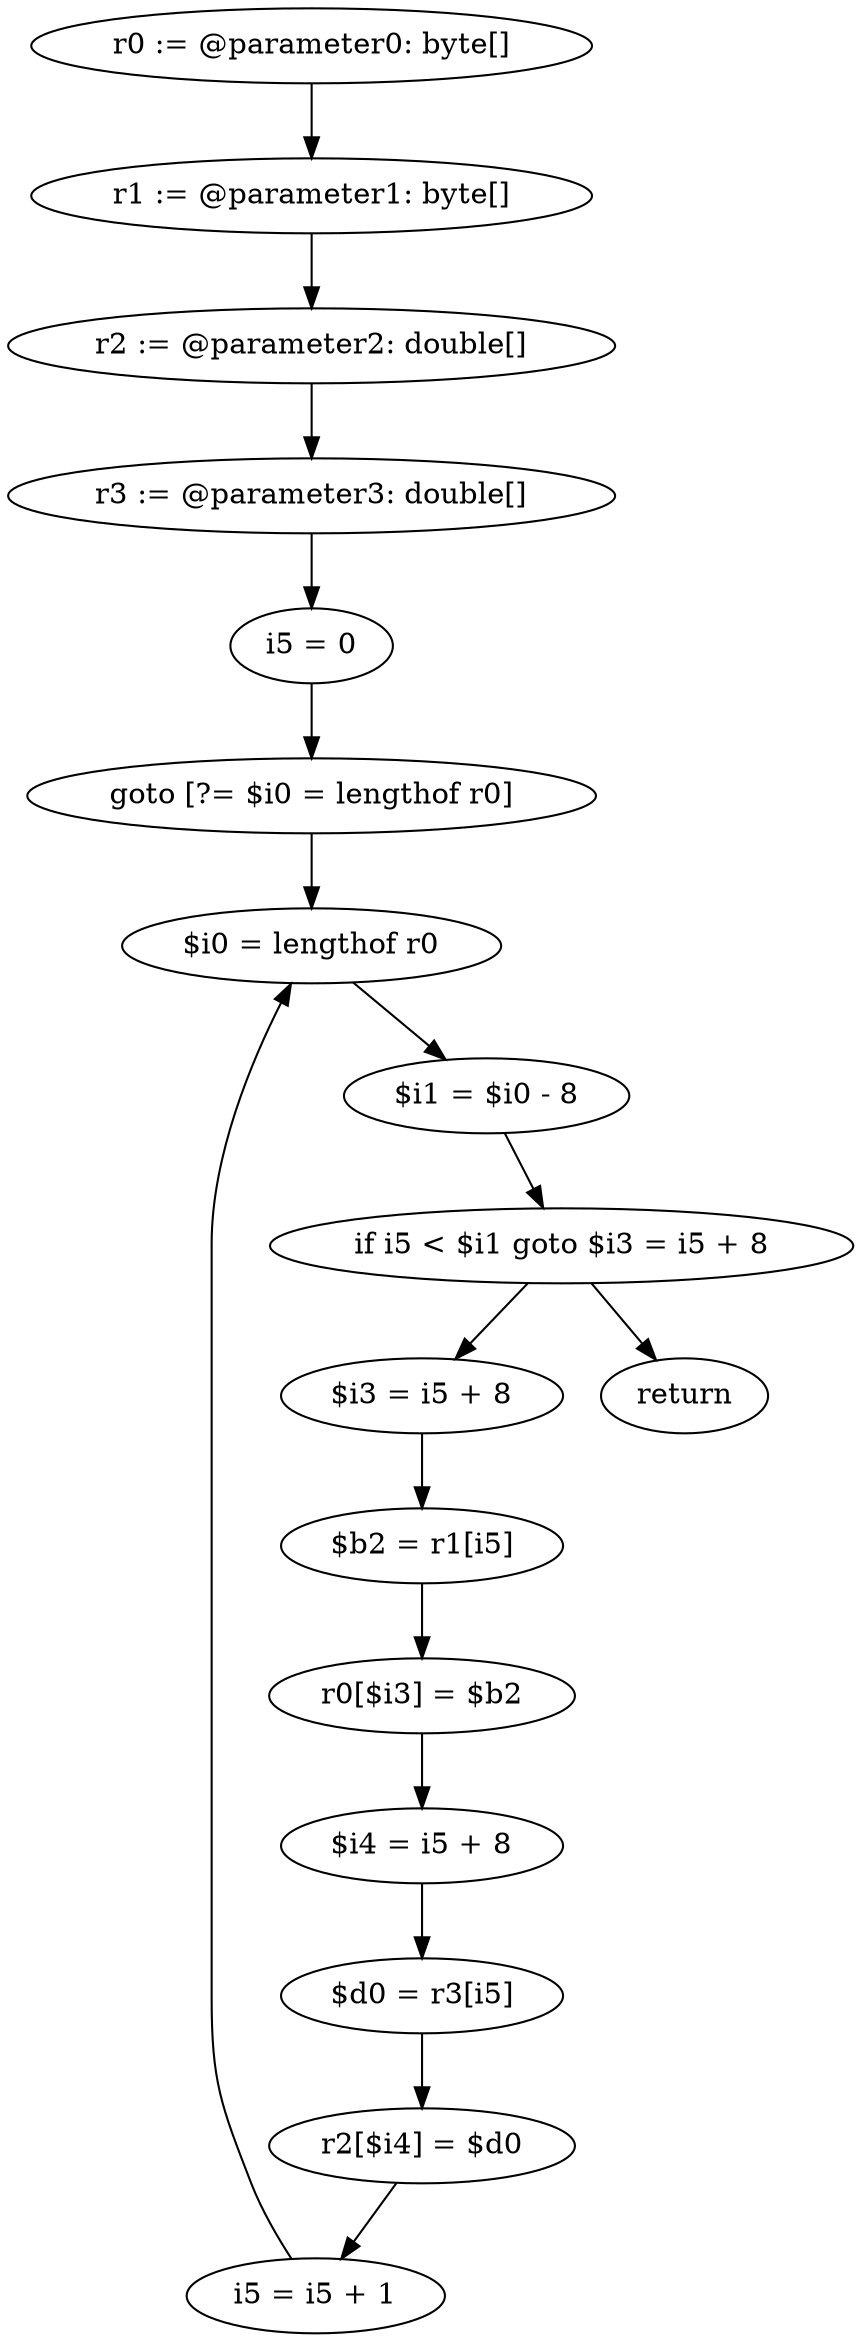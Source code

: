 digraph "unitGraph" {
    "r0 := @parameter0: byte[]"
    "r1 := @parameter1: byte[]"
    "r2 := @parameter2: double[]"
    "r3 := @parameter3: double[]"
    "i5 = 0"
    "goto [?= $i0 = lengthof r0]"
    "$i3 = i5 + 8"
    "$b2 = r1[i5]"
    "r0[$i3] = $b2"
    "$i4 = i5 + 8"
    "$d0 = r3[i5]"
    "r2[$i4] = $d0"
    "i5 = i5 + 1"
    "$i0 = lengthof r0"
    "$i1 = $i0 - 8"
    "if i5 < $i1 goto $i3 = i5 + 8"
    "return"
    "r0 := @parameter0: byte[]"->"r1 := @parameter1: byte[]";
    "r1 := @parameter1: byte[]"->"r2 := @parameter2: double[]";
    "r2 := @parameter2: double[]"->"r3 := @parameter3: double[]";
    "r3 := @parameter3: double[]"->"i5 = 0";
    "i5 = 0"->"goto [?= $i0 = lengthof r0]";
    "goto [?= $i0 = lengthof r0]"->"$i0 = lengthof r0";
    "$i3 = i5 + 8"->"$b2 = r1[i5]";
    "$b2 = r1[i5]"->"r0[$i3] = $b2";
    "r0[$i3] = $b2"->"$i4 = i5 + 8";
    "$i4 = i5 + 8"->"$d0 = r3[i5]";
    "$d0 = r3[i5]"->"r2[$i4] = $d0";
    "r2[$i4] = $d0"->"i5 = i5 + 1";
    "i5 = i5 + 1"->"$i0 = lengthof r0";
    "$i0 = lengthof r0"->"$i1 = $i0 - 8";
    "$i1 = $i0 - 8"->"if i5 < $i1 goto $i3 = i5 + 8";
    "if i5 < $i1 goto $i3 = i5 + 8"->"return";
    "if i5 < $i1 goto $i3 = i5 + 8"->"$i3 = i5 + 8";
}
